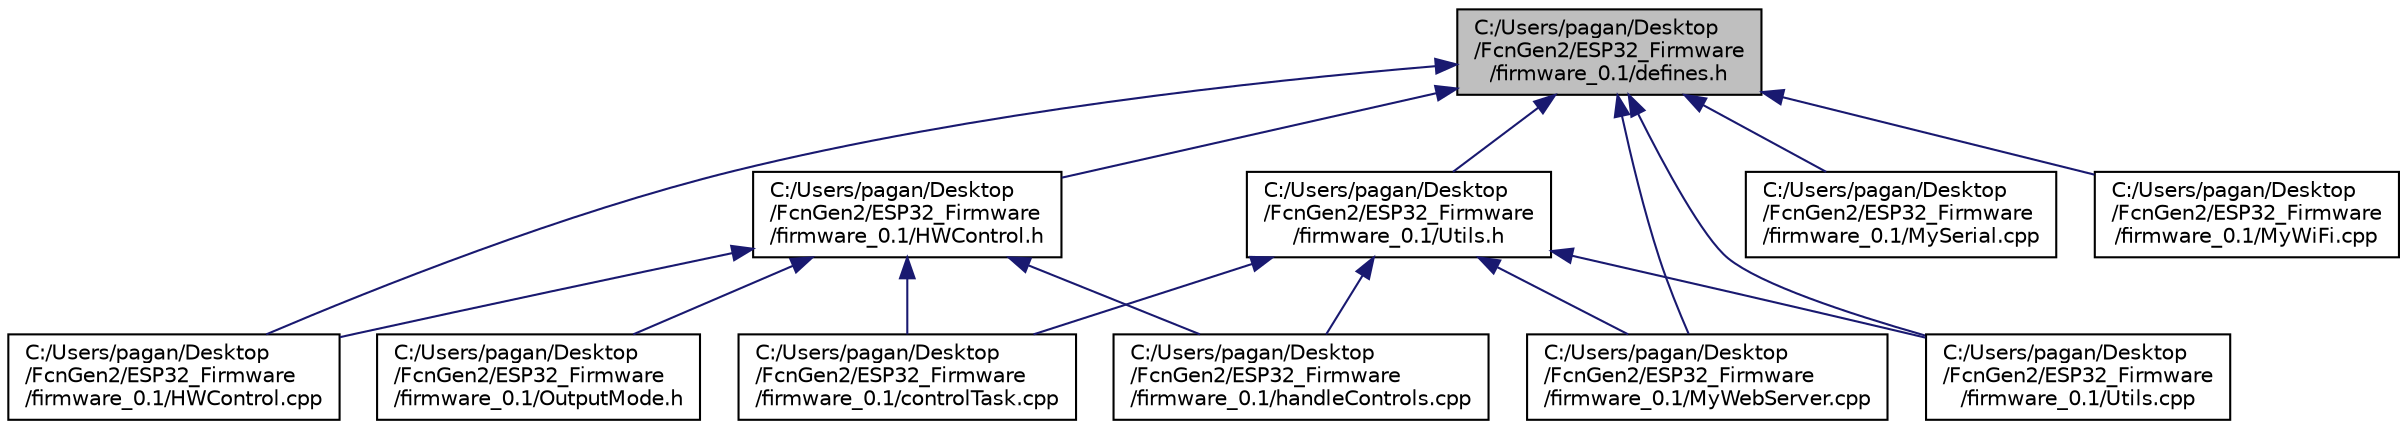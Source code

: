 digraph "C:/Users/pagan/Desktop/FcnGen2/ESP32_Firmware/firmware_0.1/defines.h"
{
  edge [fontname="Helvetica",fontsize="10",labelfontname="Helvetica",labelfontsize="10"];
  node [fontname="Helvetica",fontsize="10",shape=record];
  Node1 [label="C:/Users/pagan/Desktop\l/FcnGen2/ESP32_Firmware\l/firmware_0.1/defines.h",height=0.2,width=0.4,color="black", fillcolor="grey75", style="filled", fontcolor="black"];
  Node1 -> Node2 [dir="back",color="midnightblue",fontsize="10",style="solid",fontname="Helvetica"];
  Node2 [label="C:/Users/pagan/Desktop\l/FcnGen2/ESP32_Firmware\l/firmware_0.1/HWControl.h",height=0.2,width=0.4,color="black", fillcolor="white", style="filled",URL="$_h_w_control_8h.html"];
  Node2 -> Node3 [dir="back",color="midnightblue",fontsize="10",style="solid",fontname="Helvetica"];
  Node3 [label="C:/Users/pagan/Desktop\l/FcnGen2/ESP32_Firmware\l/firmware_0.1/controlTask.cpp",height=0.2,width=0.4,color="black", fillcolor="white", style="filled",URL="$control_task_8cpp.html"];
  Node2 -> Node4 [dir="back",color="midnightblue",fontsize="10",style="solid",fontname="Helvetica"];
  Node4 [label="C:/Users/pagan/Desktop\l/FcnGen2/ESP32_Firmware\l/firmware_0.1/handleControls.cpp",height=0.2,width=0.4,color="black", fillcolor="white", style="filled",URL="$handle_controls_8cpp.html"];
  Node2 -> Node5 [dir="back",color="midnightblue",fontsize="10",style="solid",fontname="Helvetica"];
  Node5 [label="C:/Users/pagan/Desktop\l/FcnGen2/ESP32_Firmware\l/firmware_0.1/HWControl.cpp",height=0.2,width=0.4,color="black", fillcolor="white", style="filled",URL="$_h_w_control_8cpp.html"];
  Node2 -> Node6 [dir="back",color="midnightblue",fontsize="10",style="solid",fontname="Helvetica"];
  Node6 [label="C:/Users/pagan/Desktop\l/FcnGen2/ESP32_Firmware\l/firmware_0.1/OutputMode.h",height=0.2,width=0.4,color="black", fillcolor="white", style="filled",URL="$_output_mode_8h.html"];
  Node1 -> Node7 [dir="back",color="midnightblue",fontsize="10",style="solid",fontname="Helvetica"];
  Node7 [label="C:/Users/pagan/Desktop\l/FcnGen2/ESP32_Firmware\l/firmware_0.1/Utils.h",height=0.2,width=0.4,color="black", fillcolor="white", style="filled",URL="$_utils_8h.html"];
  Node7 -> Node3 [dir="back",color="midnightblue",fontsize="10",style="solid",fontname="Helvetica"];
  Node7 -> Node4 [dir="back",color="midnightblue",fontsize="10",style="solid",fontname="Helvetica"];
  Node7 -> Node8 [dir="back",color="midnightblue",fontsize="10",style="solid",fontname="Helvetica"];
  Node8 [label="C:/Users/pagan/Desktop\l/FcnGen2/ESP32_Firmware\l/firmware_0.1/MyWebServer.cpp",height=0.2,width=0.4,color="black", fillcolor="white", style="filled",URL="$_my_web_server_8cpp.html"];
  Node7 -> Node9 [dir="back",color="midnightblue",fontsize="10",style="solid",fontname="Helvetica"];
  Node9 [label="C:/Users/pagan/Desktop\l/FcnGen2/ESP32_Firmware\l/firmware_0.1/Utils.cpp",height=0.2,width=0.4,color="black", fillcolor="white", style="filled",URL="$_utils_8cpp.html"];
  Node1 -> Node5 [dir="back",color="midnightblue",fontsize="10",style="solid",fontname="Helvetica"];
  Node1 -> Node10 [dir="back",color="midnightblue",fontsize="10",style="solid",fontname="Helvetica"];
  Node10 [label="C:/Users/pagan/Desktop\l/FcnGen2/ESP32_Firmware\l/firmware_0.1/MySerial.cpp",height=0.2,width=0.4,color="black", fillcolor="white", style="filled",URL="$_my_serial_8cpp.html"];
  Node1 -> Node8 [dir="back",color="midnightblue",fontsize="10",style="solid",fontname="Helvetica"];
  Node1 -> Node11 [dir="back",color="midnightblue",fontsize="10",style="solid",fontname="Helvetica"];
  Node11 [label="C:/Users/pagan/Desktop\l/FcnGen2/ESP32_Firmware\l/firmware_0.1/MyWiFi.cpp",height=0.2,width=0.4,color="black", fillcolor="white", style="filled",URL="$_my_wi_fi_8cpp.html"];
  Node1 -> Node9 [dir="back",color="midnightblue",fontsize="10",style="solid",fontname="Helvetica"];
}
